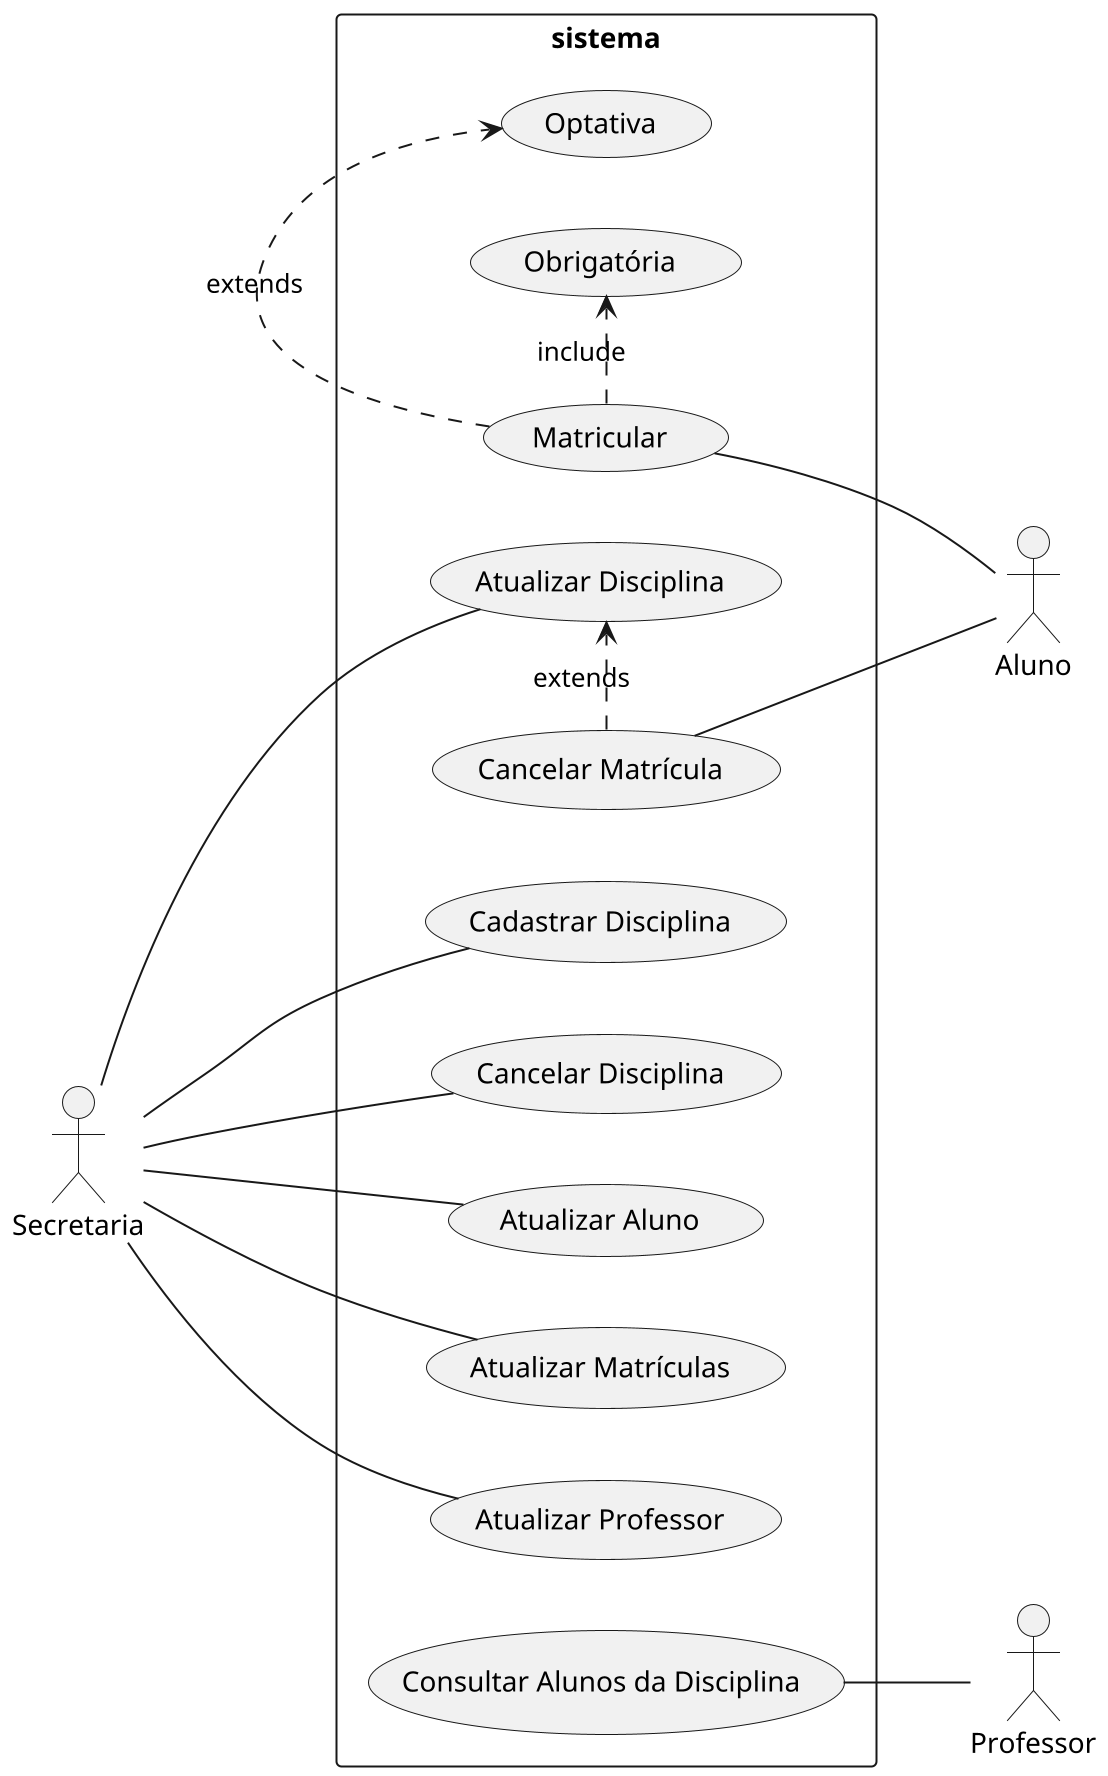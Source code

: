 @startuml
scale 2
left to right direction 
skinparam PackageStyle rect
actor Aluno
actor Professor
actor Secretaria
rectangle sistema {
    (Matricular) -- Aluno
    (Cancelar Matrícula) -- Aluno
    

    Secretaria -- (Atualizar Disciplina)
    Secretaria -- (Cadastrar Disciplina)
    Secretaria -- (Cancelar Disciplina)
    Secretaria -- (Atualizar Aluno)
    Secretaria -- (Atualizar Matrículas)
    Secretaria -- (Atualizar Professor)
    
    (Matricular) .> (Optativa) : extends
    (Matricular) .> (Obrigatória) : include
    
    '(Matricular) .> (Atualizar Disciplina) : extends
    (Cancelar Matrícula) .> (Atualizar Disciplina) : extends
    (Consultar Alunos da Disciplina) -- Professor
    
}